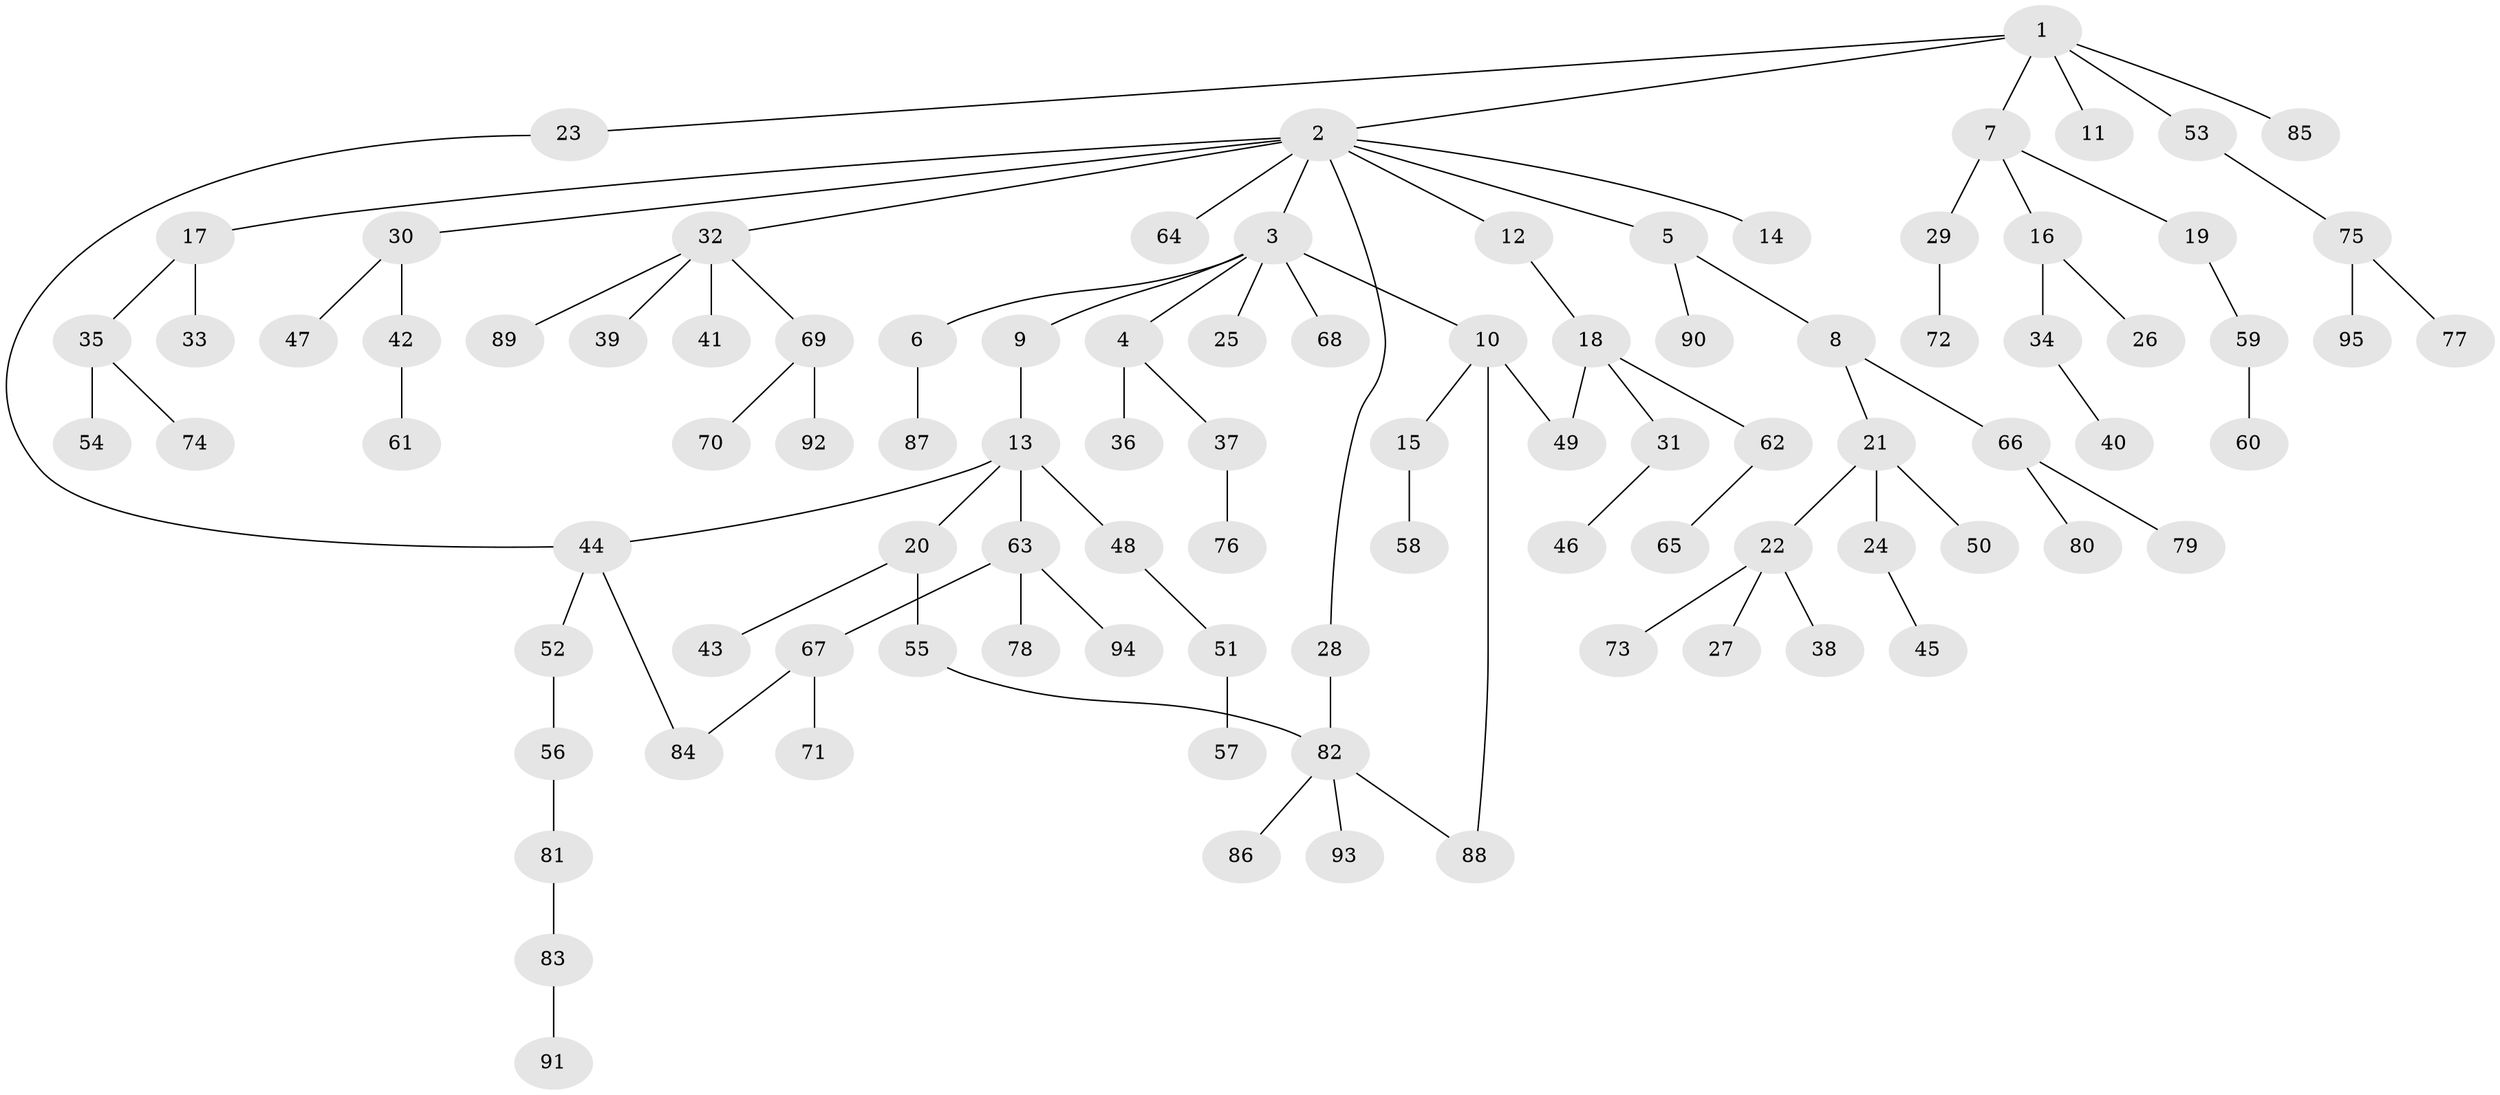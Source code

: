 // coarse degree distribution, {4: 0.15789473684210525, 8: 0.02631578947368421, 2: 0.34210526315789475, 3: 0.10526315789473684, 1: 0.3684210526315789}
// Generated by graph-tools (version 1.1) at 2025/49/03/04/25 22:49:07]
// undirected, 95 vertices, 99 edges
graph export_dot {
  node [color=gray90,style=filled];
  1;
  2;
  3;
  4;
  5;
  6;
  7;
  8;
  9;
  10;
  11;
  12;
  13;
  14;
  15;
  16;
  17;
  18;
  19;
  20;
  21;
  22;
  23;
  24;
  25;
  26;
  27;
  28;
  29;
  30;
  31;
  32;
  33;
  34;
  35;
  36;
  37;
  38;
  39;
  40;
  41;
  42;
  43;
  44;
  45;
  46;
  47;
  48;
  49;
  50;
  51;
  52;
  53;
  54;
  55;
  56;
  57;
  58;
  59;
  60;
  61;
  62;
  63;
  64;
  65;
  66;
  67;
  68;
  69;
  70;
  71;
  72;
  73;
  74;
  75;
  76;
  77;
  78;
  79;
  80;
  81;
  82;
  83;
  84;
  85;
  86;
  87;
  88;
  89;
  90;
  91;
  92;
  93;
  94;
  95;
  1 -- 2;
  1 -- 7;
  1 -- 11;
  1 -- 23;
  1 -- 53;
  1 -- 85;
  2 -- 3;
  2 -- 5;
  2 -- 12;
  2 -- 14;
  2 -- 17;
  2 -- 28;
  2 -- 30;
  2 -- 32;
  2 -- 64;
  3 -- 4;
  3 -- 6;
  3 -- 9;
  3 -- 10;
  3 -- 25;
  3 -- 68;
  4 -- 36;
  4 -- 37;
  5 -- 8;
  5 -- 90;
  6 -- 87;
  7 -- 16;
  7 -- 19;
  7 -- 29;
  8 -- 21;
  8 -- 66;
  9 -- 13;
  10 -- 15;
  10 -- 49;
  10 -- 88;
  12 -- 18;
  13 -- 20;
  13 -- 44;
  13 -- 48;
  13 -- 63;
  15 -- 58;
  16 -- 26;
  16 -- 34;
  17 -- 33;
  17 -- 35;
  18 -- 31;
  18 -- 62;
  18 -- 49;
  19 -- 59;
  20 -- 43;
  20 -- 55;
  21 -- 22;
  21 -- 24;
  21 -- 50;
  22 -- 27;
  22 -- 38;
  22 -- 73;
  23 -- 44;
  24 -- 45;
  28 -- 82;
  29 -- 72;
  30 -- 42;
  30 -- 47;
  31 -- 46;
  32 -- 39;
  32 -- 41;
  32 -- 69;
  32 -- 89;
  34 -- 40;
  35 -- 54;
  35 -- 74;
  37 -- 76;
  42 -- 61;
  44 -- 52;
  44 -- 84;
  48 -- 51;
  51 -- 57;
  52 -- 56;
  53 -- 75;
  55 -- 82;
  56 -- 81;
  59 -- 60;
  62 -- 65;
  63 -- 67;
  63 -- 78;
  63 -- 94;
  66 -- 79;
  66 -- 80;
  67 -- 71;
  67 -- 84;
  69 -- 70;
  69 -- 92;
  75 -- 77;
  75 -- 95;
  81 -- 83;
  82 -- 86;
  82 -- 93;
  82 -- 88;
  83 -- 91;
}
